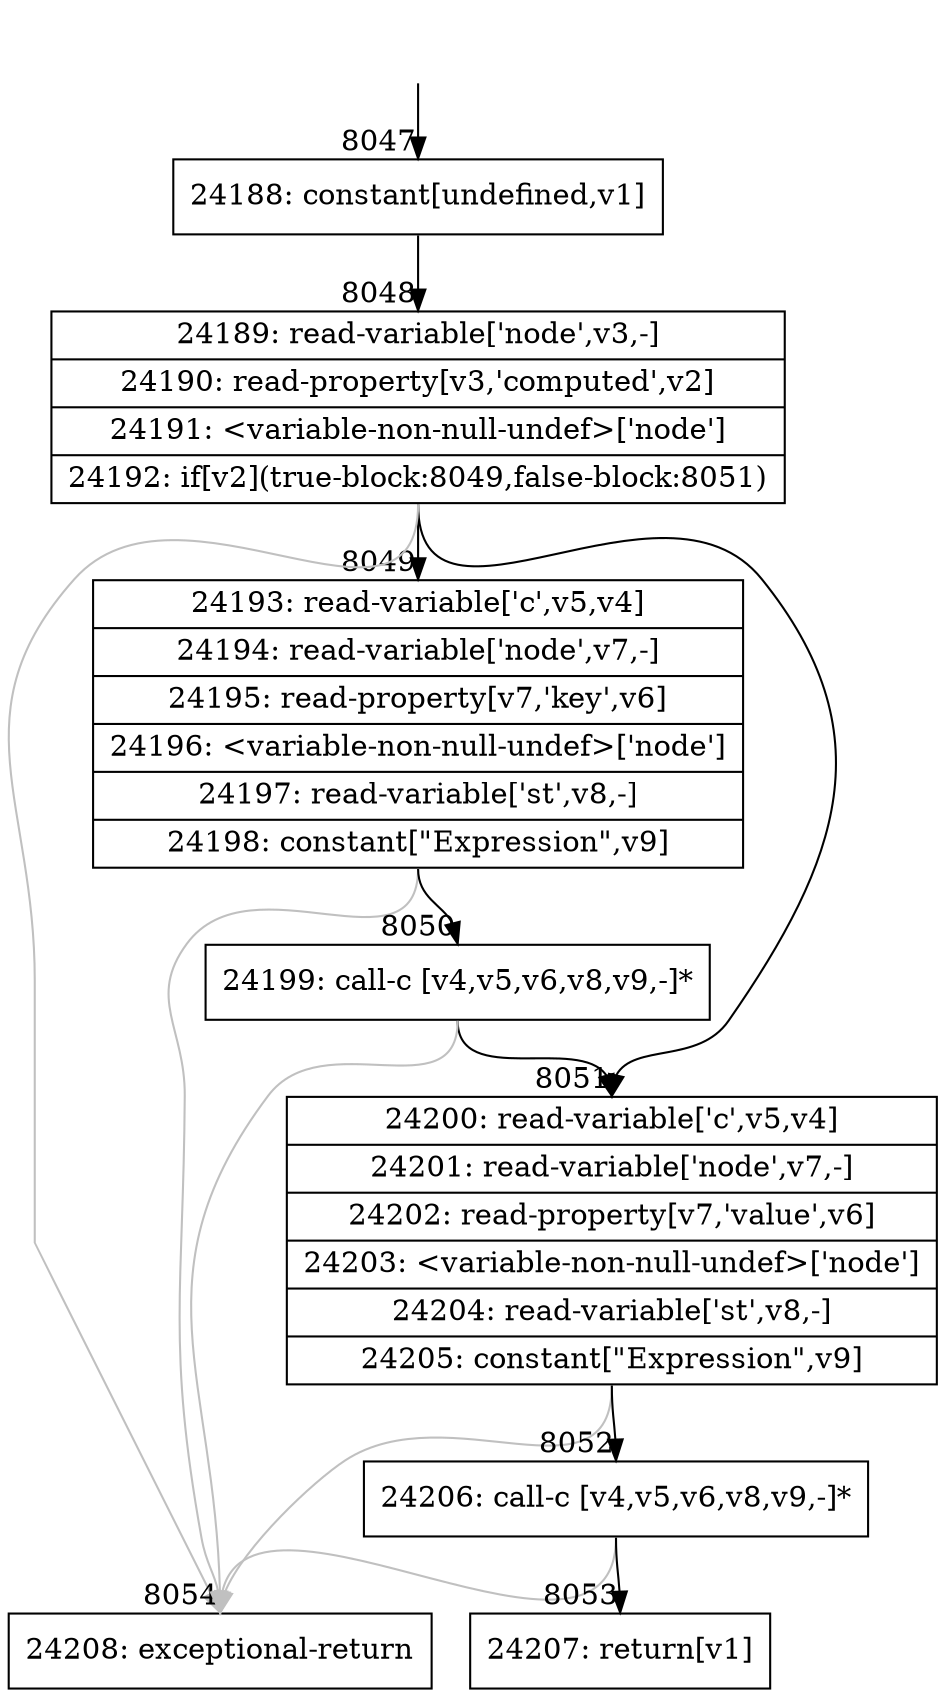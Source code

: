 digraph {
rankdir="TD"
BB_entry450[shape=none,label=""];
BB_entry450 -> BB8047 [tailport=s, headport=n, headlabel="    8047"]
BB8047 [shape=record label="{24188: constant[undefined,v1]}" ] 
BB8047 -> BB8048 [tailport=s, headport=n, headlabel="      8048"]
BB8048 [shape=record label="{24189: read-variable['node',v3,-]|24190: read-property[v3,'computed',v2]|24191: \<variable-non-null-undef\>['node']|24192: if[v2](true-block:8049,false-block:8051)}" ] 
BB8048 -> BB8049 [tailport=s, headport=n, headlabel="      8049"]
BB8048 -> BB8051 [tailport=s, headport=n, headlabel="      8051"]
BB8048 -> BB8054 [tailport=s, headport=n, color=gray, headlabel="      8054"]
BB8049 [shape=record label="{24193: read-variable['c',v5,v4]|24194: read-variable['node',v7,-]|24195: read-property[v7,'key',v6]|24196: \<variable-non-null-undef\>['node']|24197: read-variable['st',v8,-]|24198: constant[\"Expression\",v9]}" ] 
BB8049 -> BB8050 [tailport=s, headport=n, headlabel="      8050"]
BB8049 -> BB8054 [tailport=s, headport=n, color=gray]
BB8050 [shape=record label="{24199: call-c [v4,v5,v6,v8,v9,-]*}" ] 
BB8050 -> BB8051 [tailport=s, headport=n]
BB8050 -> BB8054 [tailport=s, headport=n, color=gray]
BB8051 [shape=record label="{24200: read-variable['c',v5,v4]|24201: read-variable['node',v7,-]|24202: read-property[v7,'value',v6]|24203: \<variable-non-null-undef\>['node']|24204: read-variable['st',v8,-]|24205: constant[\"Expression\",v9]}" ] 
BB8051 -> BB8052 [tailport=s, headport=n, headlabel="      8052"]
BB8051 -> BB8054 [tailport=s, headport=n, color=gray]
BB8052 [shape=record label="{24206: call-c [v4,v5,v6,v8,v9,-]*}" ] 
BB8052 -> BB8053 [tailport=s, headport=n, headlabel="      8053"]
BB8052 -> BB8054 [tailport=s, headport=n, color=gray]
BB8053 [shape=record label="{24207: return[v1]}" ] 
BB8054 [shape=record label="{24208: exceptional-return}" ] 
//#$~ 7417
}
